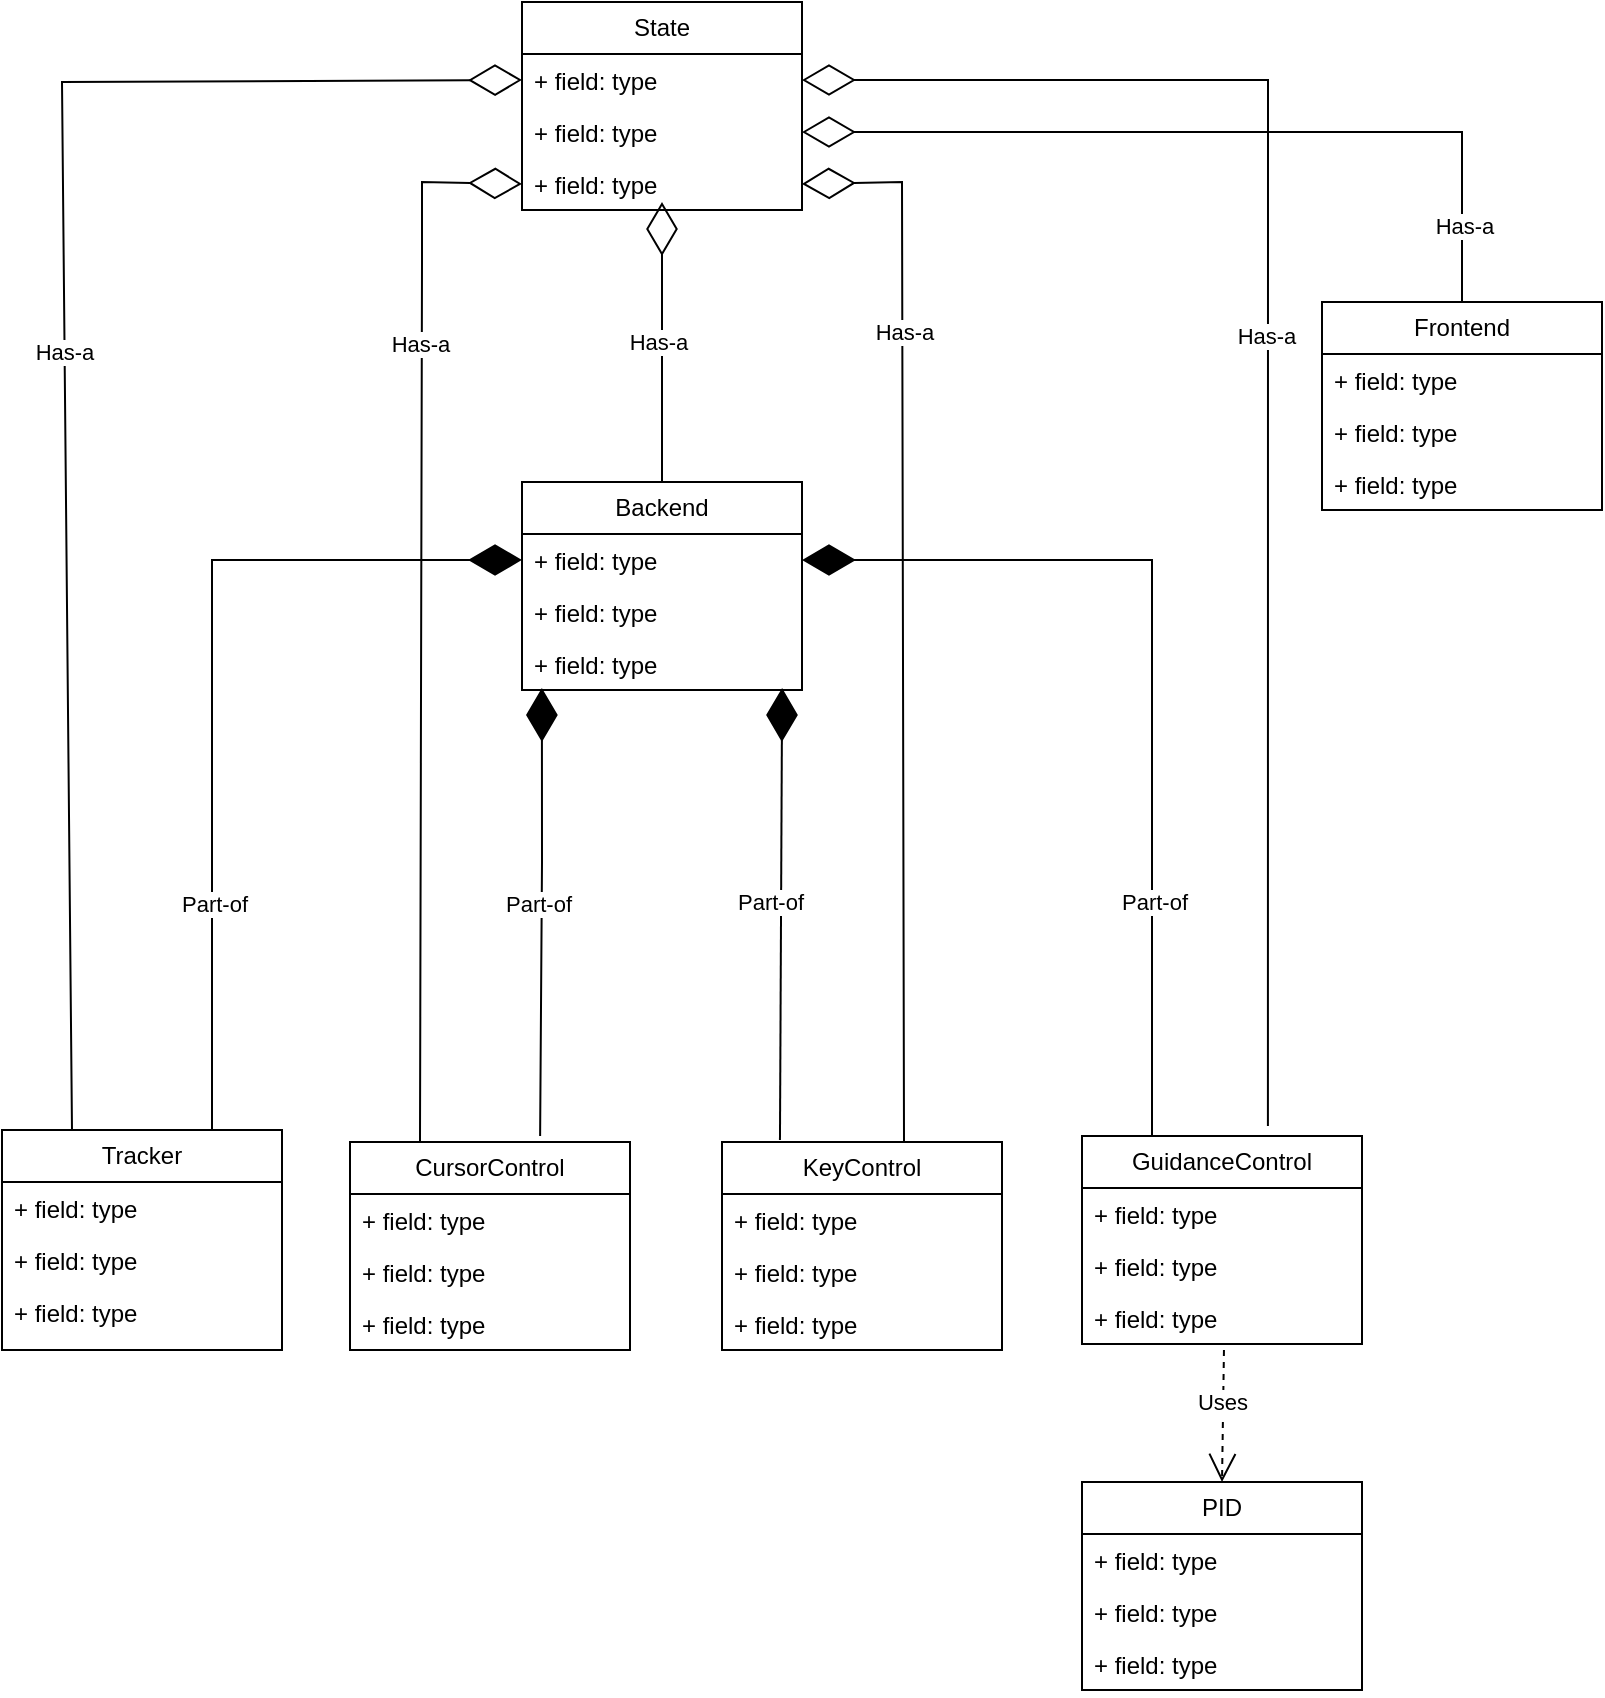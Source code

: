 <mxfile version="21.5.0" type="device">
  <diagram id="C5RBs43oDa-KdzZeNtuy" name="Page-1">
    <mxGraphModel dx="1434" dy="1917" grid="1" gridSize="10" guides="1" tooltips="1" connect="1" arrows="1" fold="1" page="1" pageScale="1" pageWidth="827" pageHeight="1169" math="0" shadow="0">
      <root>
        <mxCell id="WIyWlLk6GJQsqaUBKTNV-0" />
        <mxCell id="WIyWlLk6GJQsqaUBKTNV-1" parent="WIyWlLk6GJQsqaUBKTNV-0" />
        <mxCell id="brxLP9tPchf7PwnVS1Vs-0" value="Backend" style="swimlane;fontStyle=0;childLayout=stackLayout;horizontal=1;startSize=26;fillColor=none;horizontalStack=0;resizeParent=1;resizeParentMax=0;resizeLast=0;collapsible=1;marginBottom=0;whiteSpace=wrap;html=1;" parent="WIyWlLk6GJQsqaUBKTNV-1" vertex="1">
          <mxGeometry x="290" y="160" width="140" height="104" as="geometry" />
        </mxCell>
        <mxCell id="brxLP9tPchf7PwnVS1Vs-1" value="+ field: type" style="text;strokeColor=none;fillColor=none;align=left;verticalAlign=top;spacingLeft=4;spacingRight=4;overflow=hidden;rotatable=0;points=[[0,0.5],[1,0.5]];portConstraint=eastwest;whiteSpace=wrap;html=1;" parent="brxLP9tPchf7PwnVS1Vs-0" vertex="1">
          <mxGeometry y="26" width="140" height="26" as="geometry" />
        </mxCell>
        <mxCell id="brxLP9tPchf7PwnVS1Vs-2" value="+ field: type" style="text;strokeColor=none;fillColor=none;align=left;verticalAlign=top;spacingLeft=4;spacingRight=4;overflow=hidden;rotatable=0;points=[[0,0.5],[1,0.5]];portConstraint=eastwest;whiteSpace=wrap;html=1;" parent="brxLP9tPchf7PwnVS1Vs-0" vertex="1">
          <mxGeometry y="52" width="140" height="26" as="geometry" />
        </mxCell>
        <mxCell id="brxLP9tPchf7PwnVS1Vs-3" value="+ field: type" style="text;strokeColor=none;fillColor=none;align=left;verticalAlign=top;spacingLeft=4;spacingRight=4;overflow=hidden;rotatable=0;points=[[0,0.5],[1,0.5]];portConstraint=eastwest;whiteSpace=wrap;html=1;" parent="brxLP9tPchf7PwnVS1Vs-0" vertex="1">
          <mxGeometry y="78" width="140" height="26" as="geometry" />
        </mxCell>
        <mxCell id="brxLP9tPchf7PwnVS1Vs-9" value="Tracker" style="swimlane;fontStyle=0;childLayout=stackLayout;horizontal=1;startSize=26;fillColor=none;horizontalStack=0;resizeParent=1;resizeParentMax=0;resizeLast=0;collapsible=1;marginBottom=0;whiteSpace=wrap;html=1;" parent="WIyWlLk6GJQsqaUBKTNV-1" vertex="1">
          <mxGeometry x="30" y="484" width="140" height="110" as="geometry" />
        </mxCell>
        <mxCell id="brxLP9tPchf7PwnVS1Vs-10" value="+ field: type" style="text;strokeColor=none;fillColor=none;align=left;verticalAlign=top;spacingLeft=4;spacingRight=4;overflow=hidden;rotatable=0;points=[[0,0.5],[1,0.5]];portConstraint=eastwest;whiteSpace=wrap;html=1;" parent="brxLP9tPchf7PwnVS1Vs-9" vertex="1">
          <mxGeometry y="26" width="140" height="26" as="geometry" />
        </mxCell>
        <mxCell id="brxLP9tPchf7PwnVS1Vs-11" value="+ field: type" style="text;strokeColor=none;fillColor=none;align=left;verticalAlign=top;spacingLeft=4;spacingRight=4;overflow=hidden;rotatable=0;points=[[0,0.5],[1,0.5]];portConstraint=eastwest;whiteSpace=wrap;html=1;" parent="brxLP9tPchf7PwnVS1Vs-9" vertex="1">
          <mxGeometry y="52" width="140" height="26" as="geometry" />
        </mxCell>
        <mxCell id="brxLP9tPchf7PwnVS1Vs-12" value="+ field: type" style="text;strokeColor=none;fillColor=none;align=left;verticalAlign=top;spacingLeft=4;spacingRight=4;overflow=hidden;rotatable=0;points=[[0,0.5],[1,0.5]];portConstraint=eastwest;whiteSpace=wrap;html=1;" parent="brxLP9tPchf7PwnVS1Vs-9" vertex="1">
          <mxGeometry y="78" width="140" height="32" as="geometry" />
        </mxCell>
        <mxCell id="brxLP9tPchf7PwnVS1Vs-13" value="GuidanceControl" style="swimlane;fontStyle=0;childLayout=stackLayout;horizontal=1;startSize=26;fillColor=none;horizontalStack=0;resizeParent=1;resizeParentMax=0;resizeLast=0;collapsible=1;marginBottom=0;whiteSpace=wrap;html=1;" parent="WIyWlLk6GJQsqaUBKTNV-1" vertex="1">
          <mxGeometry x="570" y="487" width="140" height="104" as="geometry" />
        </mxCell>
        <mxCell id="brxLP9tPchf7PwnVS1Vs-14" value="+ field: type" style="text;strokeColor=none;fillColor=none;align=left;verticalAlign=top;spacingLeft=4;spacingRight=4;overflow=hidden;rotatable=0;points=[[0,0.5],[1,0.5]];portConstraint=eastwest;whiteSpace=wrap;html=1;" parent="brxLP9tPchf7PwnVS1Vs-13" vertex="1">
          <mxGeometry y="26" width="140" height="26" as="geometry" />
        </mxCell>
        <mxCell id="brxLP9tPchf7PwnVS1Vs-15" value="+ field: type" style="text;strokeColor=none;fillColor=none;align=left;verticalAlign=top;spacingLeft=4;spacingRight=4;overflow=hidden;rotatable=0;points=[[0,0.5],[1,0.5]];portConstraint=eastwest;whiteSpace=wrap;html=1;" parent="brxLP9tPchf7PwnVS1Vs-13" vertex="1">
          <mxGeometry y="52" width="140" height="26" as="geometry" />
        </mxCell>
        <mxCell id="brxLP9tPchf7PwnVS1Vs-16" value="+ field: type" style="text;strokeColor=none;fillColor=none;align=left;verticalAlign=top;spacingLeft=4;spacingRight=4;overflow=hidden;rotatable=0;points=[[0,0.5],[1,0.5]];portConstraint=eastwest;whiteSpace=wrap;html=1;" parent="brxLP9tPchf7PwnVS1Vs-13" vertex="1">
          <mxGeometry y="78" width="140" height="26" as="geometry" />
        </mxCell>
        <mxCell id="brxLP9tPchf7PwnVS1Vs-17" value="KeyControl" style="swimlane;fontStyle=0;childLayout=stackLayout;horizontal=1;startSize=26;fillColor=none;horizontalStack=0;resizeParent=1;resizeParentMax=0;resizeLast=0;collapsible=1;marginBottom=0;whiteSpace=wrap;html=1;" parent="WIyWlLk6GJQsqaUBKTNV-1" vertex="1">
          <mxGeometry x="390" y="490" width="140" height="104" as="geometry" />
        </mxCell>
        <mxCell id="brxLP9tPchf7PwnVS1Vs-18" value="+ field: type" style="text;strokeColor=none;fillColor=none;align=left;verticalAlign=top;spacingLeft=4;spacingRight=4;overflow=hidden;rotatable=0;points=[[0,0.5],[1,0.5]];portConstraint=eastwest;whiteSpace=wrap;html=1;" parent="brxLP9tPchf7PwnVS1Vs-17" vertex="1">
          <mxGeometry y="26" width="140" height="26" as="geometry" />
        </mxCell>
        <mxCell id="brxLP9tPchf7PwnVS1Vs-19" value="+ field: type" style="text;strokeColor=none;fillColor=none;align=left;verticalAlign=top;spacingLeft=4;spacingRight=4;overflow=hidden;rotatable=0;points=[[0,0.5],[1,0.5]];portConstraint=eastwest;whiteSpace=wrap;html=1;" parent="brxLP9tPchf7PwnVS1Vs-17" vertex="1">
          <mxGeometry y="52" width="140" height="26" as="geometry" />
        </mxCell>
        <mxCell id="brxLP9tPchf7PwnVS1Vs-20" value="+ field: type" style="text;strokeColor=none;fillColor=none;align=left;verticalAlign=top;spacingLeft=4;spacingRight=4;overflow=hidden;rotatable=0;points=[[0,0.5],[1,0.5]];portConstraint=eastwest;whiteSpace=wrap;html=1;" parent="brxLP9tPchf7PwnVS1Vs-17" vertex="1">
          <mxGeometry y="78" width="140" height="26" as="geometry" />
        </mxCell>
        <mxCell id="brxLP9tPchf7PwnVS1Vs-21" value="CursorControl" style="swimlane;fontStyle=0;childLayout=stackLayout;horizontal=1;startSize=26;fillColor=none;horizontalStack=0;resizeParent=1;resizeParentMax=0;resizeLast=0;collapsible=1;marginBottom=0;whiteSpace=wrap;html=1;" parent="WIyWlLk6GJQsqaUBKTNV-1" vertex="1">
          <mxGeometry x="204" y="490" width="140" height="104" as="geometry" />
        </mxCell>
        <mxCell id="brxLP9tPchf7PwnVS1Vs-22" value="+ field: type" style="text;strokeColor=none;fillColor=none;align=left;verticalAlign=top;spacingLeft=4;spacingRight=4;overflow=hidden;rotatable=0;points=[[0,0.5],[1,0.5]];portConstraint=eastwest;whiteSpace=wrap;html=1;" parent="brxLP9tPchf7PwnVS1Vs-21" vertex="1">
          <mxGeometry y="26" width="140" height="26" as="geometry" />
        </mxCell>
        <mxCell id="brxLP9tPchf7PwnVS1Vs-23" value="+ field: type" style="text;strokeColor=none;fillColor=none;align=left;verticalAlign=top;spacingLeft=4;spacingRight=4;overflow=hidden;rotatable=0;points=[[0,0.5],[1,0.5]];portConstraint=eastwest;whiteSpace=wrap;html=1;" parent="brxLP9tPchf7PwnVS1Vs-21" vertex="1">
          <mxGeometry y="52" width="140" height="26" as="geometry" />
        </mxCell>
        <mxCell id="brxLP9tPchf7PwnVS1Vs-24" value="+ field: type" style="text;strokeColor=none;fillColor=none;align=left;verticalAlign=top;spacingLeft=4;spacingRight=4;overflow=hidden;rotatable=0;points=[[0,0.5],[1,0.5]];portConstraint=eastwest;whiteSpace=wrap;html=1;" parent="brxLP9tPchf7PwnVS1Vs-21" vertex="1">
          <mxGeometry y="78" width="140" height="26" as="geometry" />
        </mxCell>
        <mxCell id="t3P_MTJ4Gyv1mM2NPNGY-1" value="PID" style="swimlane;fontStyle=0;childLayout=stackLayout;horizontal=1;startSize=26;fillColor=none;horizontalStack=0;resizeParent=1;resizeParentMax=0;resizeLast=0;collapsible=1;marginBottom=0;whiteSpace=wrap;html=1;" parent="WIyWlLk6GJQsqaUBKTNV-1" vertex="1">
          <mxGeometry x="570" y="660" width="140" height="104" as="geometry" />
        </mxCell>
        <mxCell id="t3P_MTJ4Gyv1mM2NPNGY-2" value="+ field: type" style="text;strokeColor=none;fillColor=none;align=left;verticalAlign=top;spacingLeft=4;spacingRight=4;overflow=hidden;rotatable=0;points=[[0,0.5],[1,0.5]];portConstraint=eastwest;whiteSpace=wrap;html=1;" parent="t3P_MTJ4Gyv1mM2NPNGY-1" vertex="1">
          <mxGeometry y="26" width="140" height="26" as="geometry" />
        </mxCell>
        <mxCell id="t3P_MTJ4Gyv1mM2NPNGY-3" value="+ field: type" style="text;strokeColor=none;fillColor=none;align=left;verticalAlign=top;spacingLeft=4;spacingRight=4;overflow=hidden;rotatable=0;points=[[0,0.5],[1,0.5]];portConstraint=eastwest;whiteSpace=wrap;html=1;" parent="t3P_MTJ4Gyv1mM2NPNGY-1" vertex="1">
          <mxGeometry y="52" width="140" height="26" as="geometry" />
        </mxCell>
        <mxCell id="t3P_MTJ4Gyv1mM2NPNGY-4" value="+ field: type" style="text;strokeColor=none;fillColor=none;align=left;verticalAlign=top;spacingLeft=4;spacingRight=4;overflow=hidden;rotatable=0;points=[[0,0.5],[1,0.5]];portConstraint=eastwest;whiteSpace=wrap;html=1;" parent="t3P_MTJ4Gyv1mM2NPNGY-1" vertex="1">
          <mxGeometry y="78" width="140" height="26" as="geometry" />
        </mxCell>
        <mxCell id="zrSlGi6PeekP9akPcOOB-0" value="Frontend" style="swimlane;fontStyle=0;childLayout=stackLayout;horizontal=1;startSize=26;fillColor=none;horizontalStack=0;resizeParent=1;resizeParentMax=0;resizeLast=0;collapsible=1;marginBottom=0;whiteSpace=wrap;html=1;" parent="WIyWlLk6GJQsqaUBKTNV-1" vertex="1">
          <mxGeometry x="690" y="70" width="140" height="104" as="geometry" />
        </mxCell>
        <mxCell id="zrSlGi6PeekP9akPcOOB-1" value="+ field: type" style="text;strokeColor=none;fillColor=none;align=left;verticalAlign=top;spacingLeft=4;spacingRight=4;overflow=hidden;rotatable=0;points=[[0,0.5],[1,0.5]];portConstraint=eastwest;whiteSpace=wrap;html=1;" parent="zrSlGi6PeekP9akPcOOB-0" vertex="1">
          <mxGeometry y="26" width="140" height="26" as="geometry" />
        </mxCell>
        <mxCell id="zrSlGi6PeekP9akPcOOB-2" value="+ field: type" style="text;strokeColor=none;fillColor=none;align=left;verticalAlign=top;spacingLeft=4;spacingRight=4;overflow=hidden;rotatable=0;points=[[0,0.5],[1,0.5]];portConstraint=eastwest;whiteSpace=wrap;html=1;" parent="zrSlGi6PeekP9akPcOOB-0" vertex="1">
          <mxGeometry y="52" width="140" height="26" as="geometry" />
        </mxCell>
        <mxCell id="zrSlGi6PeekP9akPcOOB-3" value="+ field: type" style="text;strokeColor=none;fillColor=none;align=left;verticalAlign=top;spacingLeft=4;spacingRight=4;overflow=hidden;rotatable=0;points=[[0,0.5],[1,0.5]];portConstraint=eastwest;whiteSpace=wrap;html=1;" parent="zrSlGi6PeekP9akPcOOB-0" vertex="1">
          <mxGeometry y="78" width="140" height="26" as="geometry" />
        </mxCell>
        <mxCell id="zrSlGi6PeekP9akPcOOB-4" value="State" style="swimlane;fontStyle=0;childLayout=stackLayout;horizontal=1;startSize=26;fillColor=none;horizontalStack=0;resizeParent=1;resizeParentMax=0;resizeLast=0;collapsible=1;marginBottom=0;whiteSpace=wrap;html=1;" parent="WIyWlLk6GJQsqaUBKTNV-1" vertex="1">
          <mxGeometry x="290" y="-80" width="140" height="104" as="geometry" />
        </mxCell>
        <mxCell id="zrSlGi6PeekP9akPcOOB-5" value="+ field: type" style="text;strokeColor=none;fillColor=none;align=left;verticalAlign=top;spacingLeft=4;spacingRight=4;overflow=hidden;rotatable=0;points=[[0,0.5],[1,0.5]];portConstraint=eastwest;whiteSpace=wrap;html=1;" parent="zrSlGi6PeekP9akPcOOB-4" vertex="1">
          <mxGeometry y="26" width="140" height="26" as="geometry" />
        </mxCell>
        <mxCell id="zrSlGi6PeekP9akPcOOB-6" value="+ field: type" style="text;strokeColor=none;fillColor=none;align=left;verticalAlign=top;spacingLeft=4;spacingRight=4;overflow=hidden;rotatable=0;points=[[0,0.5],[1,0.5]];portConstraint=eastwest;whiteSpace=wrap;html=1;" parent="zrSlGi6PeekP9akPcOOB-4" vertex="1">
          <mxGeometry y="52" width="140" height="26" as="geometry" />
        </mxCell>
        <mxCell id="zrSlGi6PeekP9akPcOOB-7" value="+ field: type" style="text;strokeColor=none;fillColor=none;align=left;verticalAlign=top;spacingLeft=4;spacingRight=4;overflow=hidden;rotatable=0;points=[[0,0.5],[1,0.5]];portConstraint=eastwest;whiteSpace=wrap;html=1;" parent="zrSlGi6PeekP9akPcOOB-4" vertex="1">
          <mxGeometry y="78" width="140" height="26" as="geometry" />
        </mxCell>
        <mxCell id="HonSdE5ZIunF49ctwcQI-1" value="" style="endArrow=diamondThin;endFill=0;endSize=24;html=1;rounded=0;exitX=0.25;exitY=0;exitDx=0;exitDy=0;entryX=0;entryY=0.5;entryDx=0;entryDy=0;" edge="1" parent="WIyWlLk6GJQsqaUBKTNV-1" source="brxLP9tPchf7PwnVS1Vs-9" target="zrSlGi6PeekP9akPcOOB-5">
          <mxGeometry width="160" relative="1" as="geometry">
            <mxPoint x="420" y="210" as="sourcePoint" />
            <mxPoint x="580" y="210" as="targetPoint" />
            <Array as="points">
              <mxPoint x="60" y="-40" />
            </Array>
          </mxGeometry>
        </mxCell>
        <mxCell id="HonSdE5ZIunF49ctwcQI-17" value="Has-a" style="edgeLabel;html=1;align=center;verticalAlign=middle;resizable=0;points=[];" vertex="1" connectable="0" parent="HonSdE5ZIunF49ctwcQI-1">
          <mxGeometry x="0.032" y="1" relative="1" as="geometry">
            <mxPoint as="offset" />
          </mxGeometry>
        </mxCell>
        <mxCell id="HonSdE5ZIunF49ctwcQI-2" value="" style="endArrow=diamondThin;endFill=0;endSize=24;html=1;rounded=0;exitX=0.25;exitY=0;exitDx=0;exitDy=0;entryX=0;entryY=0.5;entryDx=0;entryDy=0;" edge="1" parent="WIyWlLk6GJQsqaUBKTNV-1" source="brxLP9tPchf7PwnVS1Vs-21" target="zrSlGi6PeekP9akPcOOB-7">
          <mxGeometry width="160" relative="1" as="geometry">
            <mxPoint x="75" y="500" as="sourcePoint" />
            <mxPoint x="300" y="-31" as="targetPoint" />
            <Array as="points">
              <mxPoint x="240" y="50" />
              <mxPoint x="240" y="10" />
            </Array>
          </mxGeometry>
        </mxCell>
        <mxCell id="HonSdE5ZIunF49ctwcQI-18" value="Has-a" style="edgeLabel;html=1;align=center;verticalAlign=middle;resizable=0;points=[];" vertex="1" connectable="0" parent="HonSdE5ZIunF49ctwcQI-2">
          <mxGeometry x="0.506" y="1" relative="1" as="geometry">
            <mxPoint as="offset" />
          </mxGeometry>
        </mxCell>
        <mxCell id="HonSdE5ZIunF49ctwcQI-3" value="" style="endArrow=diamondThin;endFill=0;endSize=24;html=1;rounded=0;exitX=0.65;exitY=0;exitDx=0;exitDy=0;entryX=1;entryY=0.5;entryDx=0;entryDy=0;exitPerimeter=0;" edge="1" parent="WIyWlLk6GJQsqaUBKTNV-1" source="brxLP9tPchf7PwnVS1Vs-17" target="zrSlGi6PeekP9akPcOOB-7">
          <mxGeometry width="160" relative="1" as="geometry">
            <mxPoint x="249" y="500" as="sourcePoint" />
            <mxPoint x="300" y="21" as="targetPoint" />
            <Array as="points">
              <mxPoint x="480" y="10" />
            </Array>
          </mxGeometry>
        </mxCell>
        <mxCell id="HonSdE5ZIunF49ctwcQI-20" value="Has-a" style="edgeLabel;html=1;align=center;verticalAlign=middle;resizable=0;points=[];" vertex="1" connectable="0" parent="HonSdE5ZIunF49ctwcQI-3">
          <mxGeometry x="0.528" y="-1" relative="1" as="geometry">
            <mxPoint as="offset" />
          </mxGeometry>
        </mxCell>
        <mxCell id="HonSdE5ZIunF49ctwcQI-4" value="" style="endArrow=diamondThin;endFill=0;endSize=24;html=1;rounded=0;exitX=0.664;exitY=-0.048;exitDx=0;exitDy=0;exitPerimeter=0;entryX=1;entryY=0.5;entryDx=0;entryDy=0;" edge="1" parent="WIyWlLk6GJQsqaUBKTNV-1" source="brxLP9tPchf7PwnVS1Vs-13" target="zrSlGi6PeekP9akPcOOB-5">
          <mxGeometry width="160" relative="1" as="geometry">
            <mxPoint x="75" y="500" as="sourcePoint" />
            <mxPoint x="430" y="-30" as="targetPoint" />
            <Array as="points">
              <mxPoint x="663" y="-41" />
            </Array>
          </mxGeometry>
        </mxCell>
        <mxCell id="HonSdE5ZIunF49ctwcQI-21" value="Has-a" style="edgeLabel;html=1;align=center;verticalAlign=middle;resizable=0;points=[];" vertex="1" connectable="0" parent="HonSdE5ZIunF49ctwcQI-4">
          <mxGeometry x="0.045" y="1" relative="1" as="geometry">
            <mxPoint as="offset" />
          </mxGeometry>
        </mxCell>
        <mxCell id="HonSdE5ZIunF49ctwcQI-5" value="" style="endArrow=diamondThin;endFill=1;endSize=24;html=1;rounded=0;exitX=0.75;exitY=0;exitDx=0;exitDy=0;entryX=0;entryY=0.5;entryDx=0;entryDy=0;" edge="1" parent="WIyWlLk6GJQsqaUBKTNV-1" source="brxLP9tPchf7PwnVS1Vs-9" target="brxLP9tPchf7PwnVS1Vs-1">
          <mxGeometry width="160" relative="1" as="geometry">
            <mxPoint x="420" y="430" as="sourcePoint" />
            <mxPoint x="580" y="430" as="targetPoint" />
            <Array as="points">
              <mxPoint x="135" y="199" />
            </Array>
          </mxGeometry>
        </mxCell>
        <mxCell id="HonSdE5ZIunF49ctwcQI-16" value="Part-of" style="edgeLabel;html=1;align=center;verticalAlign=middle;resizable=0;points=[];" vertex="1" connectable="0" parent="HonSdE5ZIunF49ctwcQI-5">
          <mxGeometry x="-0.486" y="-1" relative="1" as="geometry">
            <mxPoint as="offset" />
          </mxGeometry>
        </mxCell>
        <mxCell id="HonSdE5ZIunF49ctwcQI-7" value="" style="endArrow=diamondThin;endFill=1;endSize=24;html=1;rounded=0;exitX=0.679;exitY=-0.029;exitDx=0;exitDy=0;entryX=0.071;entryY=0.962;entryDx=0;entryDy=0;entryPerimeter=0;exitPerimeter=0;" edge="1" parent="WIyWlLk6GJQsqaUBKTNV-1" source="brxLP9tPchf7PwnVS1Vs-21" target="brxLP9tPchf7PwnVS1Vs-3">
          <mxGeometry width="160" relative="1" as="geometry">
            <mxPoint x="145" y="494" as="sourcePoint" />
            <mxPoint x="300" y="209" as="targetPoint" />
            <Array as="points">
              <mxPoint x="300" y="350" />
            </Array>
          </mxGeometry>
        </mxCell>
        <mxCell id="HonSdE5ZIunF49ctwcQI-15" value="Part-of" style="edgeLabel;html=1;align=center;verticalAlign=middle;resizable=0;points=[];" vertex="1" connectable="0" parent="HonSdE5ZIunF49ctwcQI-7">
          <mxGeometry x="0.036" y="2" relative="1" as="geometry">
            <mxPoint as="offset" />
          </mxGeometry>
        </mxCell>
        <mxCell id="HonSdE5ZIunF49ctwcQI-8" value="" style="endArrow=diamondThin;endFill=1;endSize=24;html=1;rounded=0;entryX=0.929;entryY=0.962;entryDx=0;entryDy=0;entryPerimeter=0;exitX=0.207;exitY=-0.01;exitDx=0;exitDy=0;exitPerimeter=0;" edge="1" parent="WIyWlLk6GJQsqaUBKTNV-1" source="brxLP9tPchf7PwnVS1Vs-17" target="brxLP9tPchf7PwnVS1Vs-3">
          <mxGeometry width="160" relative="1" as="geometry">
            <mxPoint x="309" y="497" as="sourcePoint" />
            <mxPoint x="310" y="273" as="targetPoint" />
            <Array as="points" />
          </mxGeometry>
        </mxCell>
        <mxCell id="HonSdE5ZIunF49ctwcQI-14" value="Part-of" style="edgeLabel;html=1;align=center;verticalAlign=middle;resizable=0;points=[];" vertex="1" connectable="0" parent="HonSdE5ZIunF49ctwcQI-8">
          <mxGeometry x="0.08" y="2" relative="1" as="geometry">
            <mxPoint x="-4" y="3" as="offset" />
          </mxGeometry>
        </mxCell>
        <mxCell id="HonSdE5ZIunF49ctwcQI-9" value="" style="endArrow=diamondThin;endFill=1;endSize=24;html=1;rounded=0;exitX=0.25;exitY=0;exitDx=0;exitDy=0;entryX=1;entryY=0.5;entryDx=0;entryDy=0;" edge="1" parent="WIyWlLk6GJQsqaUBKTNV-1" source="brxLP9tPchf7PwnVS1Vs-13" target="brxLP9tPchf7PwnVS1Vs-1">
          <mxGeometry width="160" relative="1" as="geometry">
            <mxPoint x="145" y="494" as="sourcePoint" />
            <mxPoint x="300" y="209" as="targetPoint" />
            <Array as="points">
              <mxPoint x="605" y="199" />
            </Array>
          </mxGeometry>
        </mxCell>
        <mxCell id="HonSdE5ZIunF49ctwcQI-13" value="Part-of" style="edgeLabel;html=1;align=center;verticalAlign=middle;resizable=0;points=[];" vertex="1" connectable="0" parent="HonSdE5ZIunF49ctwcQI-9">
          <mxGeometry x="-0.296" y="-1" relative="1" as="geometry">
            <mxPoint y="46" as="offset" />
          </mxGeometry>
        </mxCell>
        <mxCell id="HonSdE5ZIunF49ctwcQI-10" value="Uses" style="endArrow=open;endSize=12;dashed=1;html=1;rounded=0;exitX=0.507;exitY=1.115;exitDx=0;exitDy=0;exitPerimeter=0;entryX=0.5;entryY=0;entryDx=0;entryDy=0;" edge="1" parent="WIyWlLk6GJQsqaUBKTNV-1" source="brxLP9tPchf7PwnVS1Vs-16" target="t3P_MTJ4Gyv1mM2NPNGY-1">
          <mxGeometry x="-0.212" y="-1" width="160" relative="1" as="geometry">
            <mxPoint x="420" y="660" as="sourcePoint" />
            <mxPoint x="580" y="660" as="targetPoint" />
            <mxPoint as="offset" />
          </mxGeometry>
        </mxCell>
        <mxCell id="HonSdE5ZIunF49ctwcQI-11" value="" style="endArrow=diamondThin;endFill=0;endSize=24;html=1;rounded=0;exitX=0.5;exitY=0;exitDx=0;exitDy=0;entryX=1;entryY=0.5;entryDx=0;entryDy=0;" edge="1" parent="WIyWlLk6GJQsqaUBKTNV-1" source="zrSlGi6PeekP9akPcOOB-0" target="zrSlGi6PeekP9akPcOOB-6">
          <mxGeometry width="160" relative="1" as="geometry">
            <mxPoint x="673" y="492" as="sourcePoint" />
            <mxPoint x="440" y="-31" as="targetPoint" />
            <Array as="points">
              <mxPoint x="760" y="-15" />
              <mxPoint x="750" y="-15" />
            </Array>
          </mxGeometry>
        </mxCell>
        <mxCell id="HonSdE5ZIunF49ctwcQI-22" value="Has-a" style="edgeLabel;html=1;align=center;verticalAlign=middle;resizable=0;points=[];" vertex="1" connectable="0" parent="HonSdE5ZIunF49ctwcQI-11">
          <mxGeometry x="-0.818" y="-1" relative="1" as="geometry">
            <mxPoint as="offset" />
          </mxGeometry>
        </mxCell>
        <mxCell id="HonSdE5ZIunF49ctwcQI-12" value="" style="endArrow=diamondThin;endFill=0;endSize=24;html=1;rounded=0;exitX=0.5;exitY=0;exitDx=0;exitDy=0;" edge="1" parent="WIyWlLk6GJQsqaUBKTNV-1" source="brxLP9tPchf7PwnVS1Vs-0">
          <mxGeometry width="160" relative="1" as="geometry">
            <mxPoint x="760" y="70" as="sourcePoint" />
            <mxPoint x="360" y="20" as="targetPoint" />
            <Array as="points" />
          </mxGeometry>
        </mxCell>
        <mxCell id="HonSdE5ZIunF49ctwcQI-19" value="Has-a" style="edgeLabel;html=1;align=center;verticalAlign=middle;resizable=0;points=[];" vertex="1" connectable="0" parent="HonSdE5ZIunF49ctwcQI-12">
          <mxGeometry y="2" relative="1" as="geometry">
            <mxPoint as="offset" />
          </mxGeometry>
        </mxCell>
      </root>
    </mxGraphModel>
  </diagram>
</mxfile>
